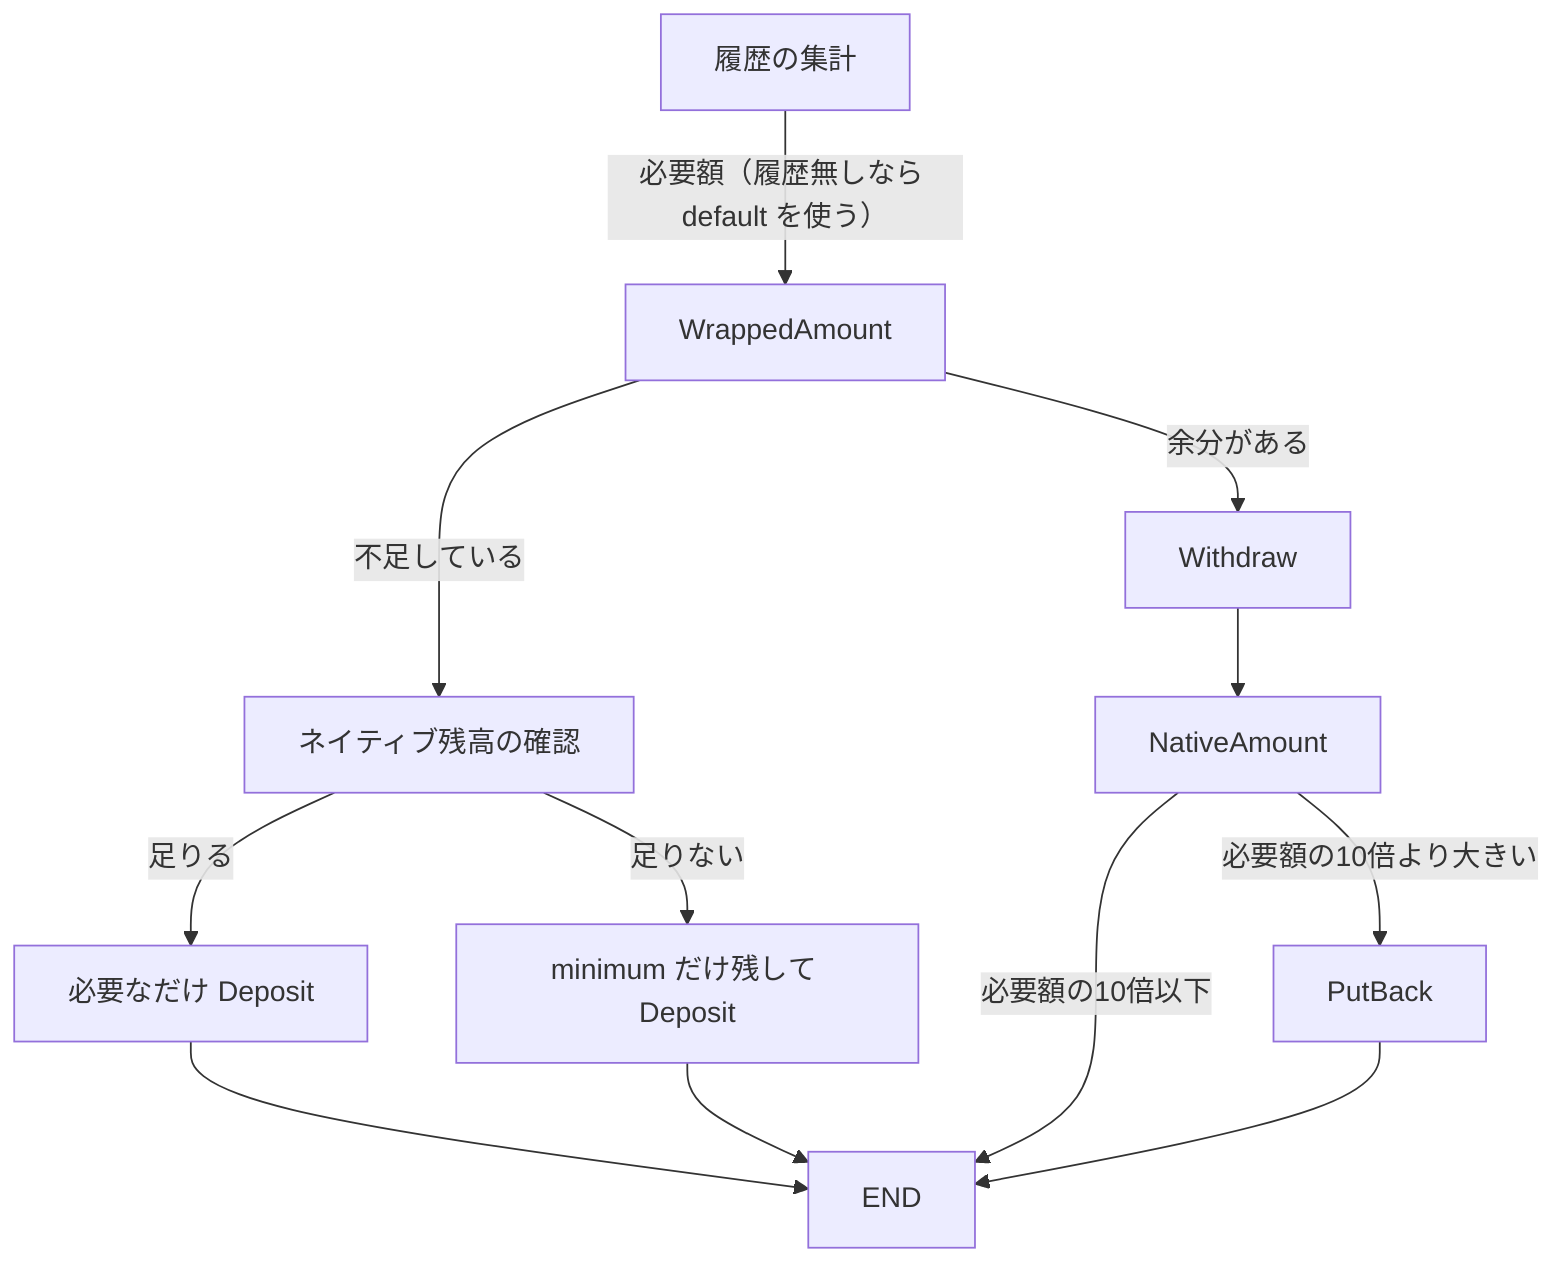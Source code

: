 graph TD
    StatsHistory[履歴の集計] -->|必要額（履歴無しなら default を使う）| WrappedAmount
    WrappedAmount -->|余分がある| Withdraw
    WrappedAmount -->|不足している| CheckNative[ネイティブ残高の確認]
    CheckNative -->|足りる| DepositFull[必要なだけ Deposit]
    CheckNative -->|足りない| DepositLess[minimum だけ残して Deposit]
    DepositFull --> END
    DepositLess --> END
    Withdraw --> NativeAmount
    NativeAmount -->|必要額の10倍以下| END
    NativeAmount -->|必要額の10倍より大きい| PutBack
    PutBack --> END